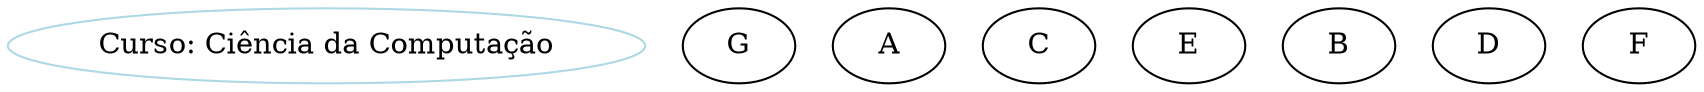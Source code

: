 digraph OrdenacaoTopol {
 c [color=lightblue, label="Curso: Ciência da Computação"];"G" ;"A" ;"C" ;"E" ;"B" ;"D" ;"F" ;
}